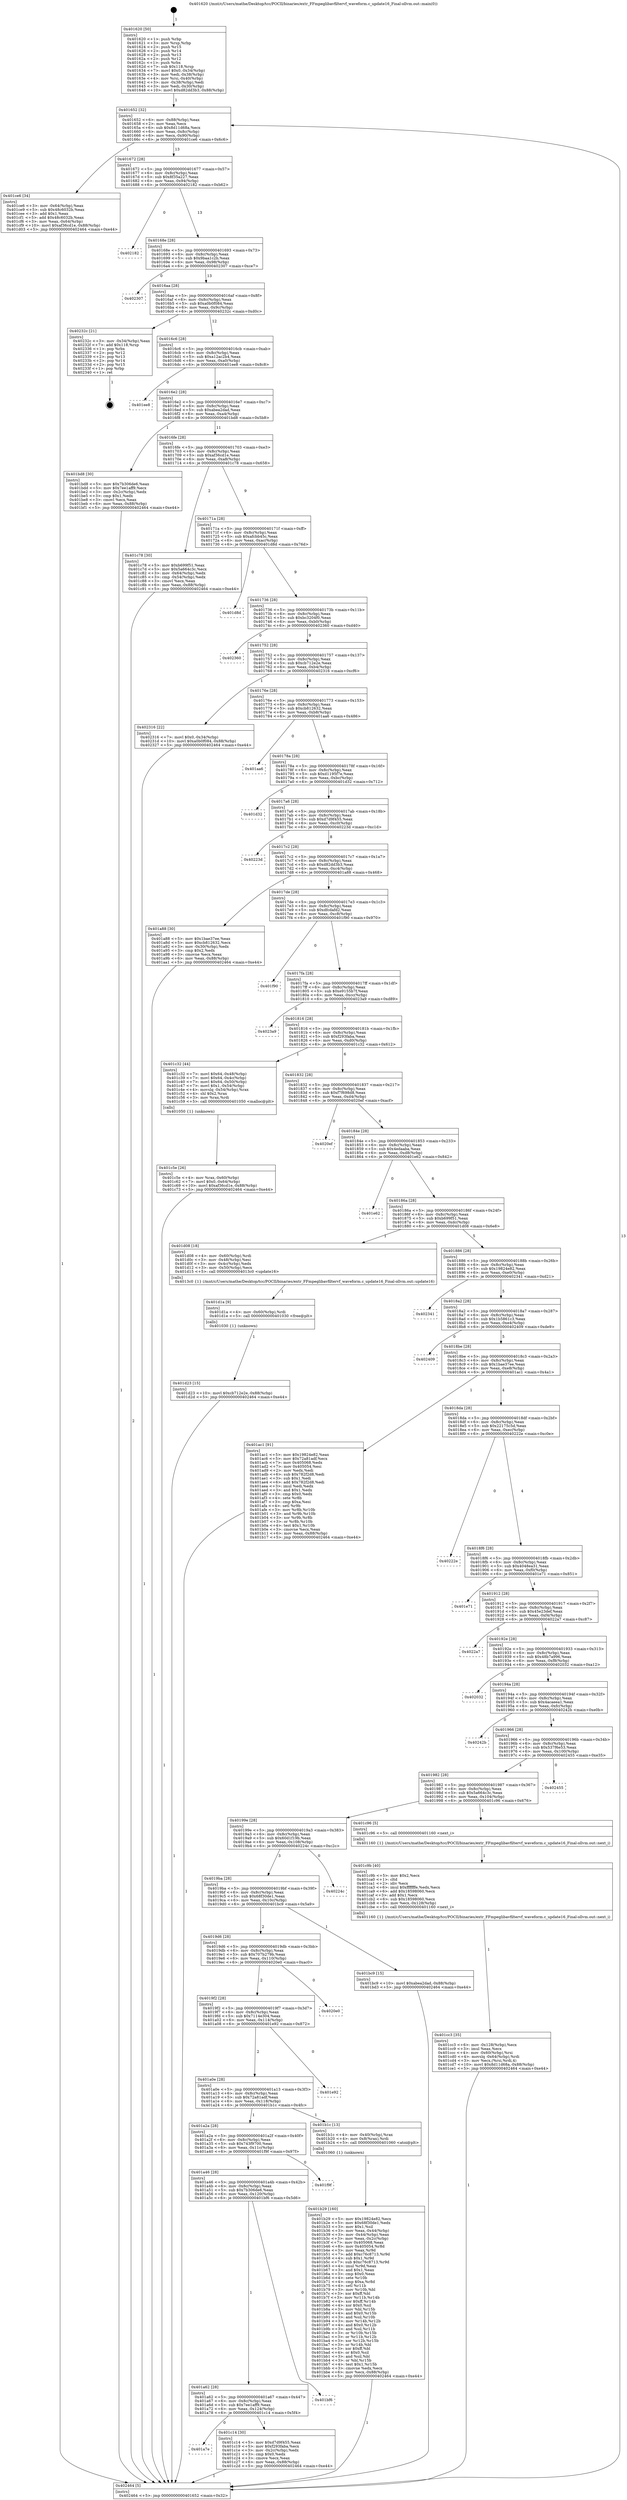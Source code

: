 digraph "0x401620" {
  label = "0x401620 (/mnt/c/Users/mathe/Desktop/tcc/POCII/binaries/extr_FFmpeglibavfiltervf_waveform.c_update16_Final-ollvm.out::main(0))"
  labelloc = "t"
  node[shape=record]

  Entry [label="",width=0.3,height=0.3,shape=circle,fillcolor=black,style=filled]
  "0x401652" [label="{
     0x401652 [32]\l
     | [instrs]\l
     &nbsp;&nbsp;0x401652 \<+6\>: mov -0x88(%rbp),%eax\l
     &nbsp;&nbsp;0x401658 \<+2\>: mov %eax,%ecx\l
     &nbsp;&nbsp;0x40165a \<+6\>: sub $0x8d11d68a,%ecx\l
     &nbsp;&nbsp;0x401660 \<+6\>: mov %eax,-0x8c(%rbp)\l
     &nbsp;&nbsp;0x401666 \<+6\>: mov %ecx,-0x90(%rbp)\l
     &nbsp;&nbsp;0x40166c \<+6\>: je 0000000000401ce6 \<main+0x6c6\>\l
  }"]
  "0x401ce6" [label="{
     0x401ce6 [34]\l
     | [instrs]\l
     &nbsp;&nbsp;0x401ce6 \<+3\>: mov -0x64(%rbp),%eax\l
     &nbsp;&nbsp;0x401ce9 \<+5\>: sub $0x48c6032b,%eax\l
     &nbsp;&nbsp;0x401cee \<+3\>: add $0x1,%eax\l
     &nbsp;&nbsp;0x401cf1 \<+5\>: add $0x48c6032b,%eax\l
     &nbsp;&nbsp;0x401cf6 \<+3\>: mov %eax,-0x64(%rbp)\l
     &nbsp;&nbsp;0x401cf9 \<+10\>: movl $0xaf36cd1e,-0x88(%rbp)\l
     &nbsp;&nbsp;0x401d03 \<+5\>: jmp 0000000000402464 \<main+0xe44\>\l
  }"]
  "0x401672" [label="{
     0x401672 [28]\l
     | [instrs]\l
     &nbsp;&nbsp;0x401672 \<+5\>: jmp 0000000000401677 \<main+0x57\>\l
     &nbsp;&nbsp;0x401677 \<+6\>: mov -0x8c(%rbp),%eax\l
     &nbsp;&nbsp;0x40167d \<+5\>: sub $0x8f35a227,%eax\l
     &nbsp;&nbsp;0x401682 \<+6\>: mov %eax,-0x94(%rbp)\l
     &nbsp;&nbsp;0x401688 \<+6\>: je 0000000000402182 \<main+0xb62\>\l
  }"]
  Exit [label="",width=0.3,height=0.3,shape=circle,fillcolor=black,style=filled,peripheries=2]
  "0x402182" [label="{
     0x402182\l
  }", style=dashed]
  "0x40168e" [label="{
     0x40168e [28]\l
     | [instrs]\l
     &nbsp;&nbsp;0x40168e \<+5\>: jmp 0000000000401693 \<main+0x73\>\l
     &nbsp;&nbsp;0x401693 \<+6\>: mov -0x8c(%rbp),%eax\l
     &nbsp;&nbsp;0x401699 \<+5\>: sub $0x9baa1c2b,%eax\l
     &nbsp;&nbsp;0x40169e \<+6\>: mov %eax,-0x98(%rbp)\l
     &nbsp;&nbsp;0x4016a4 \<+6\>: je 0000000000402307 \<main+0xce7\>\l
  }"]
  "0x401d23" [label="{
     0x401d23 [15]\l
     | [instrs]\l
     &nbsp;&nbsp;0x401d23 \<+10\>: movl $0xcb712e2e,-0x88(%rbp)\l
     &nbsp;&nbsp;0x401d2d \<+5\>: jmp 0000000000402464 \<main+0xe44\>\l
  }"]
  "0x402307" [label="{
     0x402307\l
  }", style=dashed]
  "0x4016aa" [label="{
     0x4016aa [28]\l
     | [instrs]\l
     &nbsp;&nbsp;0x4016aa \<+5\>: jmp 00000000004016af \<main+0x8f\>\l
     &nbsp;&nbsp;0x4016af \<+6\>: mov -0x8c(%rbp),%eax\l
     &nbsp;&nbsp;0x4016b5 \<+5\>: sub $0xa0b0f084,%eax\l
     &nbsp;&nbsp;0x4016ba \<+6\>: mov %eax,-0x9c(%rbp)\l
     &nbsp;&nbsp;0x4016c0 \<+6\>: je 000000000040232c \<main+0xd0c\>\l
  }"]
  "0x401d1a" [label="{
     0x401d1a [9]\l
     | [instrs]\l
     &nbsp;&nbsp;0x401d1a \<+4\>: mov -0x60(%rbp),%rdi\l
     &nbsp;&nbsp;0x401d1e \<+5\>: call 0000000000401030 \<free@plt\>\l
     | [calls]\l
     &nbsp;&nbsp;0x401030 \{1\} (unknown)\l
  }"]
  "0x40232c" [label="{
     0x40232c [21]\l
     | [instrs]\l
     &nbsp;&nbsp;0x40232c \<+3\>: mov -0x34(%rbp),%eax\l
     &nbsp;&nbsp;0x40232f \<+7\>: add $0x118,%rsp\l
     &nbsp;&nbsp;0x402336 \<+1\>: pop %rbx\l
     &nbsp;&nbsp;0x402337 \<+2\>: pop %r12\l
     &nbsp;&nbsp;0x402339 \<+2\>: pop %r13\l
     &nbsp;&nbsp;0x40233b \<+2\>: pop %r14\l
     &nbsp;&nbsp;0x40233d \<+2\>: pop %r15\l
     &nbsp;&nbsp;0x40233f \<+1\>: pop %rbp\l
     &nbsp;&nbsp;0x402340 \<+1\>: ret\l
  }"]
  "0x4016c6" [label="{
     0x4016c6 [28]\l
     | [instrs]\l
     &nbsp;&nbsp;0x4016c6 \<+5\>: jmp 00000000004016cb \<main+0xab\>\l
     &nbsp;&nbsp;0x4016cb \<+6\>: mov -0x8c(%rbp),%eax\l
     &nbsp;&nbsp;0x4016d1 \<+5\>: sub $0xa12ac2b4,%eax\l
     &nbsp;&nbsp;0x4016d6 \<+6\>: mov %eax,-0xa0(%rbp)\l
     &nbsp;&nbsp;0x4016dc \<+6\>: je 0000000000401ee8 \<main+0x8c8\>\l
  }"]
  "0x401cc3" [label="{
     0x401cc3 [35]\l
     | [instrs]\l
     &nbsp;&nbsp;0x401cc3 \<+6\>: mov -0x128(%rbp),%ecx\l
     &nbsp;&nbsp;0x401cc9 \<+3\>: imul %eax,%ecx\l
     &nbsp;&nbsp;0x401ccc \<+4\>: mov -0x60(%rbp),%rsi\l
     &nbsp;&nbsp;0x401cd0 \<+4\>: movslq -0x64(%rbp),%rdi\l
     &nbsp;&nbsp;0x401cd4 \<+3\>: mov %ecx,(%rsi,%rdi,4)\l
     &nbsp;&nbsp;0x401cd7 \<+10\>: movl $0x8d11d68a,-0x88(%rbp)\l
     &nbsp;&nbsp;0x401ce1 \<+5\>: jmp 0000000000402464 \<main+0xe44\>\l
  }"]
  "0x401ee8" [label="{
     0x401ee8\l
  }", style=dashed]
  "0x4016e2" [label="{
     0x4016e2 [28]\l
     | [instrs]\l
     &nbsp;&nbsp;0x4016e2 \<+5\>: jmp 00000000004016e7 \<main+0xc7\>\l
     &nbsp;&nbsp;0x4016e7 \<+6\>: mov -0x8c(%rbp),%eax\l
     &nbsp;&nbsp;0x4016ed \<+5\>: sub $0xabea2dad,%eax\l
     &nbsp;&nbsp;0x4016f2 \<+6\>: mov %eax,-0xa4(%rbp)\l
     &nbsp;&nbsp;0x4016f8 \<+6\>: je 0000000000401bd8 \<main+0x5b8\>\l
  }"]
  "0x401c9b" [label="{
     0x401c9b [40]\l
     | [instrs]\l
     &nbsp;&nbsp;0x401c9b \<+5\>: mov $0x2,%ecx\l
     &nbsp;&nbsp;0x401ca0 \<+1\>: cltd\l
     &nbsp;&nbsp;0x401ca1 \<+2\>: idiv %ecx\l
     &nbsp;&nbsp;0x401ca3 \<+6\>: imul $0xfffffffe,%edx,%ecx\l
     &nbsp;&nbsp;0x401ca9 \<+6\>: add $0x18598060,%ecx\l
     &nbsp;&nbsp;0x401caf \<+3\>: add $0x1,%ecx\l
     &nbsp;&nbsp;0x401cb2 \<+6\>: sub $0x18598060,%ecx\l
     &nbsp;&nbsp;0x401cb8 \<+6\>: mov %ecx,-0x128(%rbp)\l
     &nbsp;&nbsp;0x401cbe \<+5\>: call 0000000000401160 \<next_i\>\l
     | [calls]\l
     &nbsp;&nbsp;0x401160 \{1\} (/mnt/c/Users/mathe/Desktop/tcc/POCII/binaries/extr_FFmpeglibavfiltervf_waveform.c_update16_Final-ollvm.out::next_i)\l
  }"]
  "0x401bd8" [label="{
     0x401bd8 [30]\l
     | [instrs]\l
     &nbsp;&nbsp;0x401bd8 \<+5\>: mov $0x7b306de6,%eax\l
     &nbsp;&nbsp;0x401bdd \<+5\>: mov $0x7ee1aff9,%ecx\l
     &nbsp;&nbsp;0x401be2 \<+3\>: mov -0x2c(%rbp),%edx\l
     &nbsp;&nbsp;0x401be5 \<+3\>: cmp $0x1,%edx\l
     &nbsp;&nbsp;0x401be8 \<+3\>: cmovl %ecx,%eax\l
     &nbsp;&nbsp;0x401beb \<+6\>: mov %eax,-0x88(%rbp)\l
     &nbsp;&nbsp;0x401bf1 \<+5\>: jmp 0000000000402464 \<main+0xe44\>\l
  }"]
  "0x4016fe" [label="{
     0x4016fe [28]\l
     | [instrs]\l
     &nbsp;&nbsp;0x4016fe \<+5\>: jmp 0000000000401703 \<main+0xe3\>\l
     &nbsp;&nbsp;0x401703 \<+6\>: mov -0x8c(%rbp),%eax\l
     &nbsp;&nbsp;0x401709 \<+5\>: sub $0xaf36cd1e,%eax\l
     &nbsp;&nbsp;0x40170e \<+6\>: mov %eax,-0xa8(%rbp)\l
     &nbsp;&nbsp;0x401714 \<+6\>: je 0000000000401c78 \<main+0x658\>\l
  }"]
  "0x401c5e" [label="{
     0x401c5e [26]\l
     | [instrs]\l
     &nbsp;&nbsp;0x401c5e \<+4\>: mov %rax,-0x60(%rbp)\l
     &nbsp;&nbsp;0x401c62 \<+7\>: movl $0x0,-0x64(%rbp)\l
     &nbsp;&nbsp;0x401c69 \<+10\>: movl $0xaf36cd1e,-0x88(%rbp)\l
     &nbsp;&nbsp;0x401c73 \<+5\>: jmp 0000000000402464 \<main+0xe44\>\l
  }"]
  "0x401c78" [label="{
     0x401c78 [30]\l
     | [instrs]\l
     &nbsp;&nbsp;0x401c78 \<+5\>: mov $0xb699f51,%eax\l
     &nbsp;&nbsp;0x401c7d \<+5\>: mov $0x5a664c3c,%ecx\l
     &nbsp;&nbsp;0x401c82 \<+3\>: mov -0x64(%rbp),%edx\l
     &nbsp;&nbsp;0x401c85 \<+3\>: cmp -0x54(%rbp),%edx\l
     &nbsp;&nbsp;0x401c88 \<+3\>: cmovl %ecx,%eax\l
     &nbsp;&nbsp;0x401c8b \<+6\>: mov %eax,-0x88(%rbp)\l
     &nbsp;&nbsp;0x401c91 \<+5\>: jmp 0000000000402464 \<main+0xe44\>\l
  }"]
  "0x40171a" [label="{
     0x40171a [28]\l
     | [instrs]\l
     &nbsp;&nbsp;0x40171a \<+5\>: jmp 000000000040171f \<main+0xff\>\l
     &nbsp;&nbsp;0x40171f \<+6\>: mov -0x8c(%rbp),%eax\l
     &nbsp;&nbsp;0x401725 \<+5\>: sub $0xafcbb45c,%eax\l
     &nbsp;&nbsp;0x40172a \<+6\>: mov %eax,-0xac(%rbp)\l
     &nbsp;&nbsp;0x401730 \<+6\>: je 0000000000401d8d \<main+0x76d\>\l
  }"]
  "0x401a7e" [label="{
     0x401a7e\l
  }", style=dashed]
  "0x401d8d" [label="{
     0x401d8d\l
  }", style=dashed]
  "0x401736" [label="{
     0x401736 [28]\l
     | [instrs]\l
     &nbsp;&nbsp;0x401736 \<+5\>: jmp 000000000040173b \<main+0x11b\>\l
     &nbsp;&nbsp;0x40173b \<+6\>: mov -0x8c(%rbp),%eax\l
     &nbsp;&nbsp;0x401741 \<+5\>: sub $0xbc3204f0,%eax\l
     &nbsp;&nbsp;0x401746 \<+6\>: mov %eax,-0xb0(%rbp)\l
     &nbsp;&nbsp;0x40174c \<+6\>: je 0000000000402360 \<main+0xd40\>\l
  }"]
  "0x401c14" [label="{
     0x401c14 [30]\l
     | [instrs]\l
     &nbsp;&nbsp;0x401c14 \<+5\>: mov $0xd7d9f455,%eax\l
     &nbsp;&nbsp;0x401c19 \<+5\>: mov $0xf293faba,%ecx\l
     &nbsp;&nbsp;0x401c1e \<+3\>: mov -0x2c(%rbp),%edx\l
     &nbsp;&nbsp;0x401c21 \<+3\>: cmp $0x0,%edx\l
     &nbsp;&nbsp;0x401c24 \<+3\>: cmove %ecx,%eax\l
     &nbsp;&nbsp;0x401c27 \<+6\>: mov %eax,-0x88(%rbp)\l
     &nbsp;&nbsp;0x401c2d \<+5\>: jmp 0000000000402464 \<main+0xe44\>\l
  }"]
  "0x402360" [label="{
     0x402360\l
  }", style=dashed]
  "0x401752" [label="{
     0x401752 [28]\l
     | [instrs]\l
     &nbsp;&nbsp;0x401752 \<+5\>: jmp 0000000000401757 \<main+0x137\>\l
     &nbsp;&nbsp;0x401757 \<+6\>: mov -0x8c(%rbp),%eax\l
     &nbsp;&nbsp;0x40175d \<+5\>: sub $0xcb712e2e,%eax\l
     &nbsp;&nbsp;0x401762 \<+6\>: mov %eax,-0xb4(%rbp)\l
     &nbsp;&nbsp;0x401768 \<+6\>: je 0000000000402316 \<main+0xcf6\>\l
  }"]
  "0x401a62" [label="{
     0x401a62 [28]\l
     | [instrs]\l
     &nbsp;&nbsp;0x401a62 \<+5\>: jmp 0000000000401a67 \<main+0x447\>\l
     &nbsp;&nbsp;0x401a67 \<+6\>: mov -0x8c(%rbp),%eax\l
     &nbsp;&nbsp;0x401a6d \<+5\>: sub $0x7ee1aff9,%eax\l
     &nbsp;&nbsp;0x401a72 \<+6\>: mov %eax,-0x124(%rbp)\l
     &nbsp;&nbsp;0x401a78 \<+6\>: je 0000000000401c14 \<main+0x5f4\>\l
  }"]
  "0x402316" [label="{
     0x402316 [22]\l
     | [instrs]\l
     &nbsp;&nbsp;0x402316 \<+7\>: movl $0x0,-0x34(%rbp)\l
     &nbsp;&nbsp;0x40231d \<+10\>: movl $0xa0b0f084,-0x88(%rbp)\l
     &nbsp;&nbsp;0x402327 \<+5\>: jmp 0000000000402464 \<main+0xe44\>\l
  }"]
  "0x40176e" [label="{
     0x40176e [28]\l
     | [instrs]\l
     &nbsp;&nbsp;0x40176e \<+5\>: jmp 0000000000401773 \<main+0x153\>\l
     &nbsp;&nbsp;0x401773 \<+6\>: mov -0x8c(%rbp),%eax\l
     &nbsp;&nbsp;0x401779 \<+5\>: sub $0xcb812632,%eax\l
     &nbsp;&nbsp;0x40177e \<+6\>: mov %eax,-0xb8(%rbp)\l
     &nbsp;&nbsp;0x401784 \<+6\>: je 0000000000401aa6 \<main+0x486\>\l
  }"]
  "0x401bf6" [label="{
     0x401bf6\l
  }", style=dashed]
  "0x401aa6" [label="{
     0x401aa6\l
  }", style=dashed]
  "0x40178a" [label="{
     0x40178a [28]\l
     | [instrs]\l
     &nbsp;&nbsp;0x40178a \<+5\>: jmp 000000000040178f \<main+0x16f\>\l
     &nbsp;&nbsp;0x40178f \<+6\>: mov -0x8c(%rbp),%eax\l
     &nbsp;&nbsp;0x401795 \<+5\>: sub $0xd1195f7e,%eax\l
     &nbsp;&nbsp;0x40179a \<+6\>: mov %eax,-0xbc(%rbp)\l
     &nbsp;&nbsp;0x4017a0 \<+6\>: je 0000000000401d32 \<main+0x712\>\l
  }"]
  "0x401a46" [label="{
     0x401a46 [28]\l
     | [instrs]\l
     &nbsp;&nbsp;0x401a46 \<+5\>: jmp 0000000000401a4b \<main+0x42b\>\l
     &nbsp;&nbsp;0x401a4b \<+6\>: mov -0x8c(%rbp),%eax\l
     &nbsp;&nbsp;0x401a51 \<+5\>: sub $0x7b306de6,%eax\l
     &nbsp;&nbsp;0x401a56 \<+6\>: mov %eax,-0x120(%rbp)\l
     &nbsp;&nbsp;0x401a5c \<+6\>: je 0000000000401bf6 \<main+0x5d6\>\l
  }"]
  "0x401d32" [label="{
     0x401d32\l
  }", style=dashed]
  "0x4017a6" [label="{
     0x4017a6 [28]\l
     | [instrs]\l
     &nbsp;&nbsp;0x4017a6 \<+5\>: jmp 00000000004017ab \<main+0x18b\>\l
     &nbsp;&nbsp;0x4017ab \<+6\>: mov -0x8c(%rbp),%eax\l
     &nbsp;&nbsp;0x4017b1 \<+5\>: sub $0xd7d9f455,%eax\l
     &nbsp;&nbsp;0x4017b6 \<+6\>: mov %eax,-0xc0(%rbp)\l
     &nbsp;&nbsp;0x4017bc \<+6\>: je 000000000040223d \<main+0xc1d\>\l
  }"]
  "0x401f9f" [label="{
     0x401f9f\l
  }", style=dashed]
  "0x40223d" [label="{
     0x40223d\l
  }", style=dashed]
  "0x4017c2" [label="{
     0x4017c2 [28]\l
     | [instrs]\l
     &nbsp;&nbsp;0x4017c2 \<+5\>: jmp 00000000004017c7 \<main+0x1a7\>\l
     &nbsp;&nbsp;0x4017c7 \<+6\>: mov -0x8c(%rbp),%eax\l
     &nbsp;&nbsp;0x4017cd \<+5\>: sub $0xd82dd3b3,%eax\l
     &nbsp;&nbsp;0x4017d2 \<+6\>: mov %eax,-0xc4(%rbp)\l
     &nbsp;&nbsp;0x4017d8 \<+6\>: je 0000000000401a88 \<main+0x468\>\l
  }"]
  "0x401b29" [label="{
     0x401b29 [160]\l
     | [instrs]\l
     &nbsp;&nbsp;0x401b29 \<+5\>: mov $0x19824e82,%ecx\l
     &nbsp;&nbsp;0x401b2e \<+5\>: mov $0x68f30de1,%edx\l
     &nbsp;&nbsp;0x401b33 \<+3\>: mov $0x1,%sil\l
     &nbsp;&nbsp;0x401b36 \<+3\>: mov %eax,-0x44(%rbp)\l
     &nbsp;&nbsp;0x401b39 \<+3\>: mov -0x44(%rbp),%eax\l
     &nbsp;&nbsp;0x401b3c \<+3\>: mov %eax,-0x2c(%rbp)\l
     &nbsp;&nbsp;0x401b3f \<+7\>: mov 0x405068,%eax\l
     &nbsp;&nbsp;0x401b46 \<+8\>: mov 0x405054,%r8d\l
     &nbsp;&nbsp;0x401b4e \<+3\>: mov %eax,%r9d\l
     &nbsp;&nbsp;0x401b51 \<+7\>: add $0xc76c8713,%r9d\l
     &nbsp;&nbsp;0x401b58 \<+4\>: sub $0x1,%r9d\l
     &nbsp;&nbsp;0x401b5c \<+7\>: sub $0xc76c8713,%r9d\l
     &nbsp;&nbsp;0x401b63 \<+4\>: imul %r9d,%eax\l
     &nbsp;&nbsp;0x401b67 \<+3\>: and $0x1,%eax\l
     &nbsp;&nbsp;0x401b6a \<+3\>: cmp $0x0,%eax\l
     &nbsp;&nbsp;0x401b6d \<+4\>: sete %r10b\l
     &nbsp;&nbsp;0x401b71 \<+4\>: cmp $0xa,%r8d\l
     &nbsp;&nbsp;0x401b75 \<+4\>: setl %r11b\l
     &nbsp;&nbsp;0x401b79 \<+3\>: mov %r10b,%bl\l
     &nbsp;&nbsp;0x401b7c \<+3\>: xor $0xff,%bl\l
     &nbsp;&nbsp;0x401b7f \<+3\>: mov %r11b,%r14b\l
     &nbsp;&nbsp;0x401b82 \<+4\>: xor $0xff,%r14b\l
     &nbsp;&nbsp;0x401b86 \<+4\>: xor $0x0,%sil\l
     &nbsp;&nbsp;0x401b8a \<+3\>: mov %bl,%r15b\l
     &nbsp;&nbsp;0x401b8d \<+4\>: and $0x0,%r15b\l
     &nbsp;&nbsp;0x401b91 \<+3\>: and %sil,%r10b\l
     &nbsp;&nbsp;0x401b94 \<+3\>: mov %r14b,%r12b\l
     &nbsp;&nbsp;0x401b97 \<+4\>: and $0x0,%r12b\l
     &nbsp;&nbsp;0x401b9b \<+3\>: and %sil,%r11b\l
     &nbsp;&nbsp;0x401b9e \<+3\>: or %r10b,%r15b\l
     &nbsp;&nbsp;0x401ba1 \<+3\>: or %r11b,%r12b\l
     &nbsp;&nbsp;0x401ba4 \<+3\>: xor %r12b,%r15b\l
     &nbsp;&nbsp;0x401ba7 \<+3\>: or %r14b,%bl\l
     &nbsp;&nbsp;0x401baa \<+3\>: xor $0xff,%bl\l
     &nbsp;&nbsp;0x401bad \<+4\>: or $0x0,%sil\l
     &nbsp;&nbsp;0x401bb1 \<+3\>: and %sil,%bl\l
     &nbsp;&nbsp;0x401bb4 \<+3\>: or %bl,%r15b\l
     &nbsp;&nbsp;0x401bb7 \<+4\>: test $0x1,%r15b\l
     &nbsp;&nbsp;0x401bbb \<+3\>: cmovne %edx,%ecx\l
     &nbsp;&nbsp;0x401bbe \<+6\>: mov %ecx,-0x88(%rbp)\l
     &nbsp;&nbsp;0x401bc4 \<+5\>: jmp 0000000000402464 \<main+0xe44\>\l
  }"]
  "0x401a88" [label="{
     0x401a88 [30]\l
     | [instrs]\l
     &nbsp;&nbsp;0x401a88 \<+5\>: mov $0x1bae37ee,%eax\l
     &nbsp;&nbsp;0x401a8d \<+5\>: mov $0xcb812632,%ecx\l
     &nbsp;&nbsp;0x401a92 \<+3\>: mov -0x30(%rbp),%edx\l
     &nbsp;&nbsp;0x401a95 \<+3\>: cmp $0x2,%edx\l
     &nbsp;&nbsp;0x401a98 \<+3\>: cmovne %ecx,%eax\l
     &nbsp;&nbsp;0x401a9b \<+6\>: mov %eax,-0x88(%rbp)\l
     &nbsp;&nbsp;0x401aa1 \<+5\>: jmp 0000000000402464 \<main+0xe44\>\l
  }"]
  "0x4017de" [label="{
     0x4017de [28]\l
     | [instrs]\l
     &nbsp;&nbsp;0x4017de \<+5\>: jmp 00000000004017e3 \<main+0x1c3\>\l
     &nbsp;&nbsp;0x4017e3 \<+6\>: mov -0x8c(%rbp),%eax\l
     &nbsp;&nbsp;0x4017e9 \<+5\>: sub $0xdfcdafd2,%eax\l
     &nbsp;&nbsp;0x4017ee \<+6\>: mov %eax,-0xc8(%rbp)\l
     &nbsp;&nbsp;0x4017f4 \<+6\>: je 0000000000401f90 \<main+0x970\>\l
  }"]
  "0x402464" [label="{
     0x402464 [5]\l
     | [instrs]\l
     &nbsp;&nbsp;0x402464 \<+5\>: jmp 0000000000401652 \<main+0x32\>\l
  }"]
  "0x401620" [label="{
     0x401620 [50]\l
     | [instrs]\l
     &nbsp;&nbsp;0x401620 \<+1\>: push %rbp\l
     &nbsp;&nbsp;0x401621 \<+3\>: mov %rsp,%rbp\l
     &nbsp;&nbsp;0x401624 \<+2\>: push %r15\l
     &nbsp;&nbsp;0x401626 \<+2\>: push %r14\l
     &nbsp;&nbsp;0x401628 \<+2\>: push %r13\l
     &nbsp;&nbsp;0x40162a \<+2\>: push %r12\l
     &nbsp;&nbsp;0x40162c \<+1\>: push %rbx\l
     &nbsp;&nbsp;0x40162d \<+7\>: sub $0x118,%rsp\l
     &nbsp;&nbsp;0x401634 \<+7\>: movl $0x0,-0x34(%rbp)\l
     &nbsp;&nbsp;0x40163b \<+3\>: mov %edi,-0x38(%rbp)\l
     &nbsp;&nbsp;0x40163e \<+4\>: mov %rsi,-0x40(%rbp)\l
     &nbsp;&nbsp;0x401642 \<+3\>: mov -0x38(%rbp),%edi\l
     &nbsp;&nbsp;0x401645 \<+3\>: mov %edi,-0x30(%rbp)\l
     &nbsp;&nbsp;0x401648 \<+10\>: movl $0xd82dd3b3,-0x88(%rbp)\l
  }"]
  "0x401a2a" [label="{
     0x401a2a [28]\l
     | [instrs]\l
     &nbsp;&nbsp;0x401a2a \<+5\>: jmp 0000000000401a2f \<main+0x40f\>\l
     &nbsp;&nbsp;0x401a2f \<+6\>: mov -0x8c(%rbp),%eax\l
     &nbsp;&nbsp;0x401a35 \<+5\>: sub $0x743f9700,%eax\l
     &nbsp;&nbsp;0x401a3a \<+6\>: mov %eax,-0x11c(%rbp)\l
     &nbsp;&nbsp;0x401a40 \<+6\>: je 0000000000401f9f \<main+0x97f\>\l
  }"]
  "0x401f90" [label="{
     0x401f90\l
  }", style=dashed]
  "0x4017fa" [label="{
     0x4017fa [28]\l
     | [instrs]\l
     &nbsp;&nbsp;0x4017fa \<+5\>: jmp 00000000004017ff \<main+0x1df\>\l
     &nbsp;&nbsp;0x4017ff \<+6\>: mov -0x8c(%rbp),%eax\l
     &nbsp;&nbsp;0x401805 \<+5\>: sub $0xe9155b7f,%eax\l
     &nbsp;&nbsp;0x40180a \<+6\>: mov %eax,-0xcc(%rbp)\l
     &nbsp;&nbsp;0x401810 \<+6\>: je 00000000004023a9 \<main+0xd89\>\l
  }"]
  "0x401b1c" [label="{
     0x401b1c [13]\l
     | [instrs]\l
     &nbsp;&nbsp;0x401b1c \<+4\>: mov -0x40(%rbp),%rax\l
     &nbsp;&nbsp;0x401b20 \<+4\>: mov 0x8(%rax),%rdi\l
     &nbsp;&nbsp;0x401b24 \<+5\>: call 0000000000401060 \<atoi@plt\>\l
     | [calls]\l
     &nbsp;&nbsp;0x401060 \{1\} (unknown)\l
  }"]
  "0x4023a9" [label="{
     0x4023a9\l
  }", style=dashed]
  "0x401816" [label="{
     0x401816 [28]\l
     | [instrs]\l
     &nbsp;&nbsp;0x401816 \<+5\>: jmp 000000000040181b \<main+0x1fb\>\l
     &nbsp;&nbsp;0x40181b \<+6\>: mov -0x8c(%rbp),%eax\l
     &nbsp;&nbsp;0x401821 \<+5\>: sub $0xf293faba,%eax\l
     &nbsp;&nbsp;0x401826 \<+6\>: mov %eax,-0xd0(%rbp)\l
     &nbsp;&nbsp;0x40182c \<+6\>: je 0000000000401c32 \<main+0x612\>\l
  }"]
  "0x401a0e" [label="{
     0x401a0e [28]\l
     | [instrs]\l
     &nbsp;&nbsp;0x401a0e \<+5\>: jmp 0000000000401a13 \<main+0x3f3\>\l
     &nbsp;&nbsp;0x401a13 \<+6\>: mov -0x8c(%rbp),%eax\l
     &nbsp;&nbsp;0x401a19 \<+5\>: sub $0x72a81adf,%eax\l
     &nbsp;&nbsp;0x401a1e \<+6\>: mov %eax,-0x118(%rbp)\l
     &nbsp;&nbsp;0x401a24 \<+6\>: je 0000000000401b1c \<main+0x4fc\>\l
  }"]
  "0x401c32" [label="{
     0x401c32 [44]\l
     | [instrs]\l
     &nbsp;&nbsp;0x401c32 \<+7\>: movl $0x64,-0x48(%rbp)\l
     &nbsp;&nbsp;0x401c39 \<+7\>: movl $0x64,-0x4c(%rbp)\l
     &nbsp;&nbsp;0x401c40 \<+7\>: movl $0x64,-0x50(%rbp)\l
     &nbsp;&nbsp;0x401c47 \<+7\>: movl $0x1,-0x54(%rbp)\l
     &nbsp;&nbsp;0x401c4e \<+4\>: movslq -0x54(%rbp),%rax\l
     &nbsp;&nbsp;0x401c52 \<+4\>: shl $0x2,%rax\l
     &nbsp;&nbsp;0x401c56 \<+3\>: mov %rax,%rdi\l
     &nbsp;&nbsp;0x401c59 \<+5\>: call 0000000000401050 \<malloc@plt\>\l
     | [calls]\l
     &nbsp;&nbsp;0x401050 \{1\} (unknown)\l
  }"]
  "0x401832" [label="{
     0x401832 [28]\l
     | [instrs]\l
     &nbsp;&nbsp;0x401832 \<+5\>: jmp 0000000000401837 \<main+0x217\>\l
     &nbsp;&nbsp;0x401837 \<+6\>: mov -0x8c(%rbp),%eax\l
     &nbsp;&nbsp;0x40183d \<+5\>: sub $0xf7f698d8,%eax\l
     &nbsp;&nbsp;0x401842 \<+6\>: mov %eax,-0xd4(%rbp)\l
     &nbsp;&nbsp;0x401848 \<+6\>: je 00000000004020ef \<main+0xacf\>\l
  }"]
  "0x401e92" [label="{
     0x401e92\l
  }", style=dashed]
  "0x4020ef" [label="{
     0x4020ef\l
  }", style=dashed]
  "0x40184e" [label="{
     0x40184e [28]\l
     | [instrs]\l
     &nbsp;&nbsp;0x40184e \<+5\>: jmp 0000000000401853 \<main+0x233\>\l
     &nbsp;&nbsp;0x401853 \<+6\>: mov -0x8c(%rbp),%eax\l
     &nbsp;&nbsp;0x401859 \<+5\>: sub $0x4edaaba,%eax\l
     &nbsp;&nbsp;0x40185e \<+6\>: mov %eax,-0xd8(%rbp)\l
     &nbsp;&nbsp;0x401864 \<+6\>: je 0000000000401e62 \<main+0x842\>\l
  }"]
  "0x4019f2" [label="{
     0x4019f2 [28]\l
     | [instrs]\l
     &nbsp;&nbsp;0x4019f2 \<+5\>: jmp 00000000004019f7 \<main+0x3d7\>\l
     &nbsp;&nbsp;0x4019f7 \<+6\>: mov -0x8c(%rbp),%eax\l
     &nbsp;&nbsp;0x4019fd \<+5\>: sub $0x7114e304,%eax\l
     &nbsp;&nbsp;0x401a02 \<+6\>: mov %eax,-0x114(%rbp)\l
     &nbsp;&nbsp;0x401a08 \<+6\>: je 0000000000401e92 \<main+0x872\>\l
  }"]
  "0x401e62" [label="{
     0x401e62\l
  }", style=dashed]
  "0x40186a" [label="{
     0x40186a [28]\l
     | [instrs]\l
     &nbsp;&nbsp;0x40186a \<+5\>: jmp 000000000040186f \<main+0x24f\>\l
     &nbsp;&nbsp;0x40186f \<+6\>: mov -0x8c(%rbp),%eax\l
     &nbsp;&nbsp;0x401875 \<+5\>: sub $0xb699f51,%eax\l
     &nbsp;&nbsp;0x40187a \<+6\>: mov %eax,-0xdc(%rbp)\l
     &nbsp;&nbsp;0x401880 \<+6\>: je 0000000000401d08 \<main+0x6e8\>\l
  }"]
  "0x4020e0" [label="{
     0x4020e0\l
  }", style=dashed]
  "0x401d08" [label="{
     0x401d08 [18]\l
     | [instrs]\l
     &nbsp;&nbsp;0x401d08 \<+4\>: mov -0x60(%rbp),%rdi\l
     &nbsp;&nbsp;0x401d0c \<+3\>: mov -0x48(%rbp),%esi\l
     &nbsp;&nbsp;0x401d0f \<+3\>: mov -0x4c(%rbp),%edx\l
     &nbsp;&nbsp;0x401d12 \<+3\>: mov -0x50(%rbp),%ecx\l
     &nbsp;&nbsp;0x401d15 \<+5\>: call 00000000004013c0 \<update16\>\l
     | [calls]\l
     &nbsp;&nbsp;0x4013c0 \{1\} (/mnt/c/Users/mathe/Desktop/tcc/POCII/binaries/extr_FFmpeglibavfiltervf_waveform.c_update16_Final-ollvm.out::update16)\l
  }"]
  "0x401886" [label="{
     0x401886 [28]\l
     | [instrs]\l
     &nbsp;&nbsp;0x401886 \<+5\>: jmp 000000000040188b \<main+0x26b\>\l
     &nbsp;&nbsp;0x40188b \<+6\>: mov -0x8c(%rbp),%eax\l
     &nbsp;&nbsp;0x401891 \<+5\>: sub $0x19824e82,%eax\l
     &nbsp;&nbsp;0x401896 \<+6\>: mov %eax,-0xe0(%rbp)\l
     &nbsp;&nbsp;0x40189c \<+6\>: je 0000000000402341 \<main+0xd21\>\l
  }"]
  "0x4019d6" [label="{
     0x4019d6 [28]\l
     | [instrs]\l
     &nbsp;&nbsp;0x4019d6 \<+5\>: jmp 00000000004019db \<main+0x3bb\>\l
     &nbsp;&nbsp;0x4019db \<+6\>: mov -0x8c(%rbp),%eax\l
     &nbsp;&nbsp;0x4019e1 \<+5\>: sub $0x707b279b,%eax\l
     &nbsp;&nbsp;0x4019e6 \<+6\>: mov %eax,-0x110(%rbp)\l
     &nbsp;&nbsp;0x4019ec \<+6\>: je 00000000004020e0 \<main+0xac0\>\l
  }"]
  "0x402341" [label="{
     0x402341\l
  }", style=dashed]
  "0x4018a2" [label="{
     0x4018a2 [28]\l
     | [instrs]\l
     &nbsp;&nbsp;0x4018a2 \<+5\>: jmp 00000000004018a7 \<main+0x287\>\l
     &nbsp;&nbsp;0x4018a7 \<+6\>: mov -0x8c(%rbp),%eax\l
     &nbsp;&nbsp;0x4018ad \<+5\>: sub $0x1b5861c3,%eax\l
     &nbsp;&nbsp;0x4018b2 \<+6\>: mov %eax,-0xe4(%rbp)\l
     &nbsp;&nbsp;0x4018b8 \<+6\>: je 0000000000402409 \<main+0xde9\>\l
  }"]
  "0x401bc9" [label="{
     0x401bc9 [15]\l
     | [instrs]\l
     &nbsp;&nbsp;0x401bc9 \<+10\>: movl $0xabea2dad,-0x88(%rbp)\l
     &nbsp;&nbsp;0x401bd3 \<+5\>: jmp 0000000000402464 \<main+0xe44\>\l
  }"]
  "0x402409" [label="{
     0x402409\l
  }", style=dashed]
  "0x4018be" [label="{
     0x4018be [28]\l
     | [instrs]\l
     &nbsp;&nbsp;0x4018be \<+5\>: jmp 00000000004018c3 \<main+0x2a3\>\l
     &nbsp;&nbsp;0x4018c3 \<+6\>: mov -0x8c(%rbp),%eax\l
     &nbsp;&nbsp;0x4018c9 \<+5\>: sub $0x1bae37ee,%eax\l
     &nbsp;&nbsp;0x4018ce \<+6\>: mov %eax,-0xe8(%rbp)\l
     &nbsp;&nbsp;0x4018d4 \<+6\>: je 0000000000401ac1 \<main+0x4a1\>\l
  }"]
  "0x4019ba" [label="{
     0x4019ba [28]\l
     | [instrs]\l
     &nbsp;&nbsp;0x4019ba \<+5\>: jmp 00000000004019bf \<main+0x39f\>\l
     &nbsp;&nbsp;0x4019bf \<+6\>: mov -0x8c(%rbp),%eax\l
     &nbsp;&nbsp;0x4019c5 \<+5\>: sub $0x68f30de1,%eax\l
     &nbsp;&nbsp;0x4019ca \<+6\>: mov %eax,-0x10c(%rbp)\l
     &nbsp;&nbsp;0x4019d0 \<+6\>: je 0000000000401bc9 \<main+0x5a9\>\l
  }"]
  "0x401ac1" [label="{
     0x401ac1 [91]\l
     | [instrs]\l
     &nbsp;&nbsp;0x401ac1 \<+5\>: mov $0x19824e82,%eax\l
     &nbsp;&nbsp;0x401ac6 \<+5\>: mov $0x72a81adf,%ecx\l
     &nbsp;&nbsp;0x401acb \<+7\>: mov 0x405068,%edx\l
     &nbsp;&nbsp;0x401ad2 \<+7\>: mov 0x405054,%esi\l
     &nbsp;&nbsp;0x401ad9 \<+2\>: mov %edx,%edi\l
     &nbsp;&nbsp;0x401adb \<+6\>: sub $0x782f2d8,%edi\l
     &nbsp;&nbsp;0x401ae1 \<+3\>: sub $0x1,%edi\l
     &nbsp;&nbsp;0x401ae4 \<+6\>: add $0x782f2d8,%edi\l
     &nbsp;&nbsp;0x401aea \<+3\>: imul %edi,%edx\l
     &nbsp;&nbsp;0x401aed \<+3\>: and $0x1,%edx\l
     &nbsp;&nbsp;0x401af0 \<+3\>: cmp $0x0,%edx\l
     &nbsp;&nbsp;0x401af3 \<+4\>: sete %r8b\l
     &nbsp;&nbsp;0x401af7 \<+3\>: cmp $0xa,%esi\l
     &nbsp;&nbsp;0x401afa \<+4\>: setl %r9b\l
     &nbsp;&nbsp;0x401afe \<+3\>: mov %r8b,%r10b\l
     &nbsp;&nbsp;0x401b01 \<+3\>: and %r9b,%r10b\l
     &nbsp;&nbsp;0x401b04 \<+3\>: xor %r9b,%r8b\l
     &nbsp;&nbsp;0x401b07 \<+3\>: or %r8b,%r10b\l
     &nbsp;&nbsp;0x401b0a \<+4\>: test $0x1,%r10b\l
     &nbsp;&nbsp;0x401b0e \<+3\>: cmovne %ecx,%eax\l
     &nbsp;&nbsp;0x401b11 \<+6\>: mov %eax,-0x88(%rbp)\l
     &nbsp;&nbsp;0x401b17 \<+5\>: jmp 0000000000402464 \<main+0xe44\>\l
  }"]
  "0x4018da" [label="{
     0x4018da [28]\l
     | [instrs]\l
     &nbsp;&nbsp;0x4018da \<+5\>: jmp 00000000004018df \<main+0x2bf\>\l
     &nbsp;&nbsp;0x4018df \<+6\>: mov -0x8c(%rbp),%eax\l
     &nbsp;&nbsp;0x4018e5 \<+5\>: sub $0x22175c5d,%eax\l
     &nbsp;&nbsp;0x4018ea \<+6\>: mov %eax,-0xec(%rbp)\l
     &nbsp;&nbsp;0x4018f0 \<+6\>: je 000000000040222e \<main+0xc0e\>\l
  }"]
  "0x40224c" [label="{
     0x40224c\l
  }", style=dashed]
  "0x40222e" [label="{
     0x40222e\l
  }", style=dashed]
  "0x4018f6" [label="{
     0x4018f6 [28]\l
     | [instrs]\l
     &nbsp;&nbsp;0x4018f6 \<+5\>: jmp 00000000004018fb \<main+0x2db\>\l
     &nbsp;&nbsp;0x4018fb \<+6\>: mov -0x8c(%rbp),%eax\l
     &nbsp;&nbsp;0x401901 \<+5\>: sub $0x4048ea31,%eax\l
     &nbsp;&nbsp;0x401906 \<+6\>: mov %eax,-0xf0(%rbp)\l
     &nbsp;&nbsp;0x40190c \<+6\>: je 0000000000401e71 \<main+0x851\>\l
  }"]
  "0x40199e" [label="{
     0x40199e [28]\l
     | [instrs]\l
     &nbsp;&nbsp;0x40199e \<+5\>: jmp 00000000004019a3 \<main+0x383\>\l
     &nbsp;&nbsp;0x4019a3 \<+6\>: mov -0x8c(%rbp),%eax\l
     &nbsp;&nbsp;0x4019a9 \<+5\>: sub $0x60d1f19b,%eax\l
     &nbsp;&nbsp;0x4019ae \<+6\>: mov %eax,-0x108(%rbp)\l
     &nbsp;&nbsp;0x4019b4 \<+6\>: je 000000000040224c \<main+0xc2c\>\l
  }"]
  "0x401e71" [label="{
     0x401e71\l
  }", style=dashed]
  "0x401912" [label="{
     0x401912 [28]\l
     | [instrs]\l
     &nbsp;&nbsp;0x401912 \<+5\>: jmp 0000000000401917 \<main+0x2f7\>\l
     &nbsp;&nbsp;0x401917 \<+6\>: mov -0x8c(%rbp),%eax\l
     &nbsp;&nbsp;0x40191d \<+5\>: sub $0x45e23def,%eax\l
     &nbsp;&nbsp;0x401922 \<+6\>: mov %eax,-0xf4(%rbp)\l
     &nbsp;&nbsp;0x401928 \<+6\>: je 00000000004022a7 \<main+0xc87\>\l
  }"]
  "0x401c96" [label="{
     0x401c96 [5]\l
     | [instrs]\l
     &nbsp;&nbsp;0x401c96 \<+5\>: call 0000000000401160 \<next_i\>\l
     | [calls]\l
     &nbsp;&nbsp;0x401160 \{1\} (/mnt/c/Users/mathe/Desktop/tcc/POCII/binaries/extr_FFmpeglibavfiltervf_waveform.c_update16_Final-ollvm.out::next_i)\l
  }"]
  "0x4022a7" [label="{
     0x4022a7\l
  }", style=dashed]
  "0x40192e" [label="{
     0x40192e [28]\l
     | [instrs]\l
     &nbsp;&nbsp;0x40192e \<+5\>: jmp 0000000000401933 \<main+0x313\>\l
     &nbsp;&nbsp;0x401933 \<+6\>: mov -0x8c(%rbp),%eax\l
     &nbsp;&nbsp;0x401939 \<+5\>: sub $0x48b7a996,%eax\l
     &nbsp;&nbsp;0x40193e \<+6\>: mov %eax,-0xf8(%rbp)\l
     &nbsp;&nbsp;0x401944 \<+6\>: je 0000000000402032 \<main+0xa12\>\l
  }"]
  "0x401982" [label="{
     0x401982 [28]\l
     | [instrs]\l
     &nbsp;&nbsp;0x401982 \<+5\>: jmp 0000000000401987 \<main+0x367\>\l
     &nbsp;&nbsp;0x401987 \<+6\>: mov -0x8c(%rbp),%eax\l
     &nbsp;&nbsp;0x40198d \<+5\>: sub $0x5a664c3c,%eax\l
     &nbsp;&nbsp;0x401992 \<+6\>: mov %eax,-0x104(%rbp)\l
     &nbsp;&nbsp;0x401998 \<+6\>: je 0000000000401c96 \<main+0x676\>\l
  }"]
  "0x402032" [label="{
     0x402032\l
  }", style=dashed]
  "0x40194a" [label="{
     0x40194a [28]\l
     | [instrs]\l
     &nbsp;&nbsp;0x40194a \<+5\>: jmp 000000000040194f \<main+0x32f\>\l
     &nbsp;&nbsp;0x40194f \<+6\>: mov -0x8c(%rbp),%eax\l
     &nbsp;&nbsp;0x401955 \<+5\>: sub $0x4acaeea1,%eax\l
     &nbsp;&nbsp;0x40195a \<+6\>: mov %eax,-0xfc(%rbp)\l
     &nbsp;&nbsp;0x401960 \<+6\>: je 000000000040242b \<main+0xe0b\>\l
  }"]
  "0x402455" [label="{
     0x402455\l
  }", style=dashed]
  "0x40242b" [label="{
     0x40242b\l
  }", style=dashed]
  "0x401966" [label="{
     0x401966 [28]\l
     | [instrs]\l
     &nbsp;&nbsp;0x401966 \<+5\>: jmp 000000000040196b \<main+0x34b\>\l
     &nbsp;&nbsp;0x40196b \<+6\>: mov -0x8c(%rbp),%eax\l
     &nbsp;&nbsp;0x401971 \<+5\>: sub $0x537f6e53,%eax\l
     &nbsp;&nbsp;0x401976 \<+6\>: mov %eax,-0x100(%rbp)\l
     &nbsp;&nbsp;0x40197c \<+6\>: je 0000000000402455 \<main+0xe35\>\l
  }"]
  Entry -> "0x401620" [label=" 1"]
  "0x401652" -> "0x401ce6" [label=" 1"]
  "0x401652" -> "0x401672" [label=" 13"]
  "0x40232c" -> Exit [label=" 1"]
  "0x401672" -> "0x402182" [label=" 0"]
  "0x401672" -> "0x40168e" [label=" 13"]
  "0x402316" -> "0x402464" [label=" 1"]
  "0x40168e" -> "0x402307" [label=" 0"]
  "0x40168e" -> "0x4016aa" [label=" 13"]
  "0x401d23" -> "0x402464" [label=" 1"]
  "0x4016aa" -> "0x40232c" [label=" 1"]
  "0x4016aa" -> "0x4016c6" [label=" 12"]
  "0x401d1a" -> "0x401d23" [label=" 1"]
  "0x4016c6" -> "0x401ee8" [label=" 0"]
  "0x4016c6" -> "0x4016e2" [label=" 12"]
  "0x401d08" -> "0x401d1a" [label=" 1"]
  "0x4016e2" -> "0x401bd8" [label=" 1"]
  "0x4016e2" -> "0x4016fe" [label=" 11"]
  "0x401ce6" -> "0x402464" [label=" 1"]
  "0x4016fe" -> "0x401c78" [label=" 2"]
  "0x4016fe" -> "0x40171a" [label=" 9"]
  "0x401cc3" -> "0x402464" [label=" 1"]
  "0x40171a" -> "0x401d8d" [label=" 0"]
  "0x40171a" -> "0x401736" [label=" 9"]
  "0x401c9b" -> "0x401cc3" [label=" 1"]
  "0x401736" -> "0x402360" [label=" 0"]
  "0x401736" -> "0x401752" [label=" 9"]
  "0x401c96" -> "0x401c9b" [label=" 1"]
  "0x401752" -> "0x402316" [label=" 1"]
  "0x401752" -> "0x40176e" [label=" 8"]
  "0x401c5e" -> "0x402464" [label=" 1"]
  "0x40176e" -> "0x401aa6" [label=" 0"]
  "0x40176e" -> "0x40178a" [label=" 8"]
  "0x401c32" -> "0x401c5e" [label=" 1"]
  "0x40178a" -> "0x401d32" [label=" 0"]
  "0x40178a" -> "0x4017a6" [label=" 8"]
  "0x401a62" -> "0x401a7e" [label=" 0"]
  "0x4017a6" -> "0x40223d" [label=" 0"]
  "0x4017a6" -> "0x4017c2" [label=" 8"]
  "0x401a62" -> "0x401c14" [label=" 1"]
  "0x4017c2" -> "0x401a88" [label=" 1"]
  "0x4017c2" -> "0x4017de" [label=" 7"]
  "0x401a88" -> "0x402464" [label=" 1"]
  "0x401620" -> "0x401652" [label=" 1"]
  "0x402464" -> "0x401652" [label=" 13"]
  "0x401a46" -> "0x401a62" [label=" 1"]
  "0x4017de" -> "0x401f90" [label=" 0"]
  "0x4017de" -> "0x4017fa" [label=" 7"]
  "0x401a46" -> "0x401bf6" [label=" 0"]
  "0x4017fa" -> "0x4023a9" [label=" 0"]
  "0x4017fa" -> "0x401816" [label=" 7"]
  "0x401c14" -> "0x402464" [label=" 1"]
  "0x401816" -> "0x401c32" [label=" 1"]
  "0x401816" -> "0x401832" [label=" 6"]
  "0x401a2a" -> "0x401f9f" [label=" 0"]
  "0x401832" -> "0x4020ef" [label=" 0"]
  "0x401832" -> "0x40184e" [label=" 6"]
  "0x401c78" -> "0x402464" [label=" 2"]
  "0x40184e" -> "0x401e62" [label=" 0"]
  "0x40184e" -> "0x40186a" [label=" 6"]
  "0x401bc9" -> "0x402464" [label=" 1"]
  "0x40186a" -> "0x401d08" [label=" 1"]
  "0x40186a" -> "0x401886" [label=" 5"]
  "0x401b29" -> "0x402464" [label=" 1"]
  "0x401886" -> "0x402341" [label=" 0"]
  "0x401886" -> "0x4018a2" [label=" 5"]
  "0x401a0e" -> "0x401a2a" [label=" 1"]
  "0x4018a2" -> "0x402409" [label=" 0"]
  "0x4018a2" -> "0x4018be" [label=" 5"]
  "0x401a0e" -> "0x401b1c" [label=" 1"]
  "0x4018be" -> "0x401ac1" [label=" 1"]
  "0x4018be" -> "0x4018da" [label=" 4"]
  "0x401ac1" -> "0x402464" [label=" 1"]
  "0x4019f2" -> "0x401a0e" [label=" 2"]
  "0x4018da" -> "0x40222e" [label=" 0"]
  "0x4018da" -> "0x4018f6" [label=" 4"]
  "0x4019f2" -> "0x401e92" [label=" 0"]
  "0x4018f6" -> "0x401e71" [label=" 0"]
  "0x4018f6" -> "0x401912" [label=" 4"]
  "0x4019d6" -> "0x4019f2" [label=" 2"]
  "0x401912" -> "0x4022a7" [label=" 0"]
  "0x401912" -> "0x40192e" [label=" 4"]
  "0x4019d6" -> "0x4020e0" [label=" 0"]
  "0x40192e" -> "0x402032" [label=" 0"]
  "0x40192e" -> "0x40194a" [label=" 4"]
  "0x4019ba" -> "0x4019d6" [label=" 2"]
  "0x40194a" -> "0x40242b" [label=" 0"]
  "0x40194a" -> "0x401966" [label=" 4"]
  "0x4019ba" -> "0x401bc9" [label=" 1"]
  "0x401966" -> "0x402455" [label=" 0"]
  "0x401966" -> "0x401982" [label=" 4"]
  "0x401b1c" -> "0x401b29" [label=" 1"]
  "0x401982" -> "0x401c96" [label=" 1"]
  "0x401982" -> "0x40199e" [label=" 3"]
  "0x401bd8" -> "0x402464" [label=" 1"]
  "0x40199e" -> "0x40224c" [label=" 0"]
  "0x40199e" -> "0x4019ba" [label=" 3"]
  "0x401a2a" -> "0x401a46" [label=" 1"]
}
